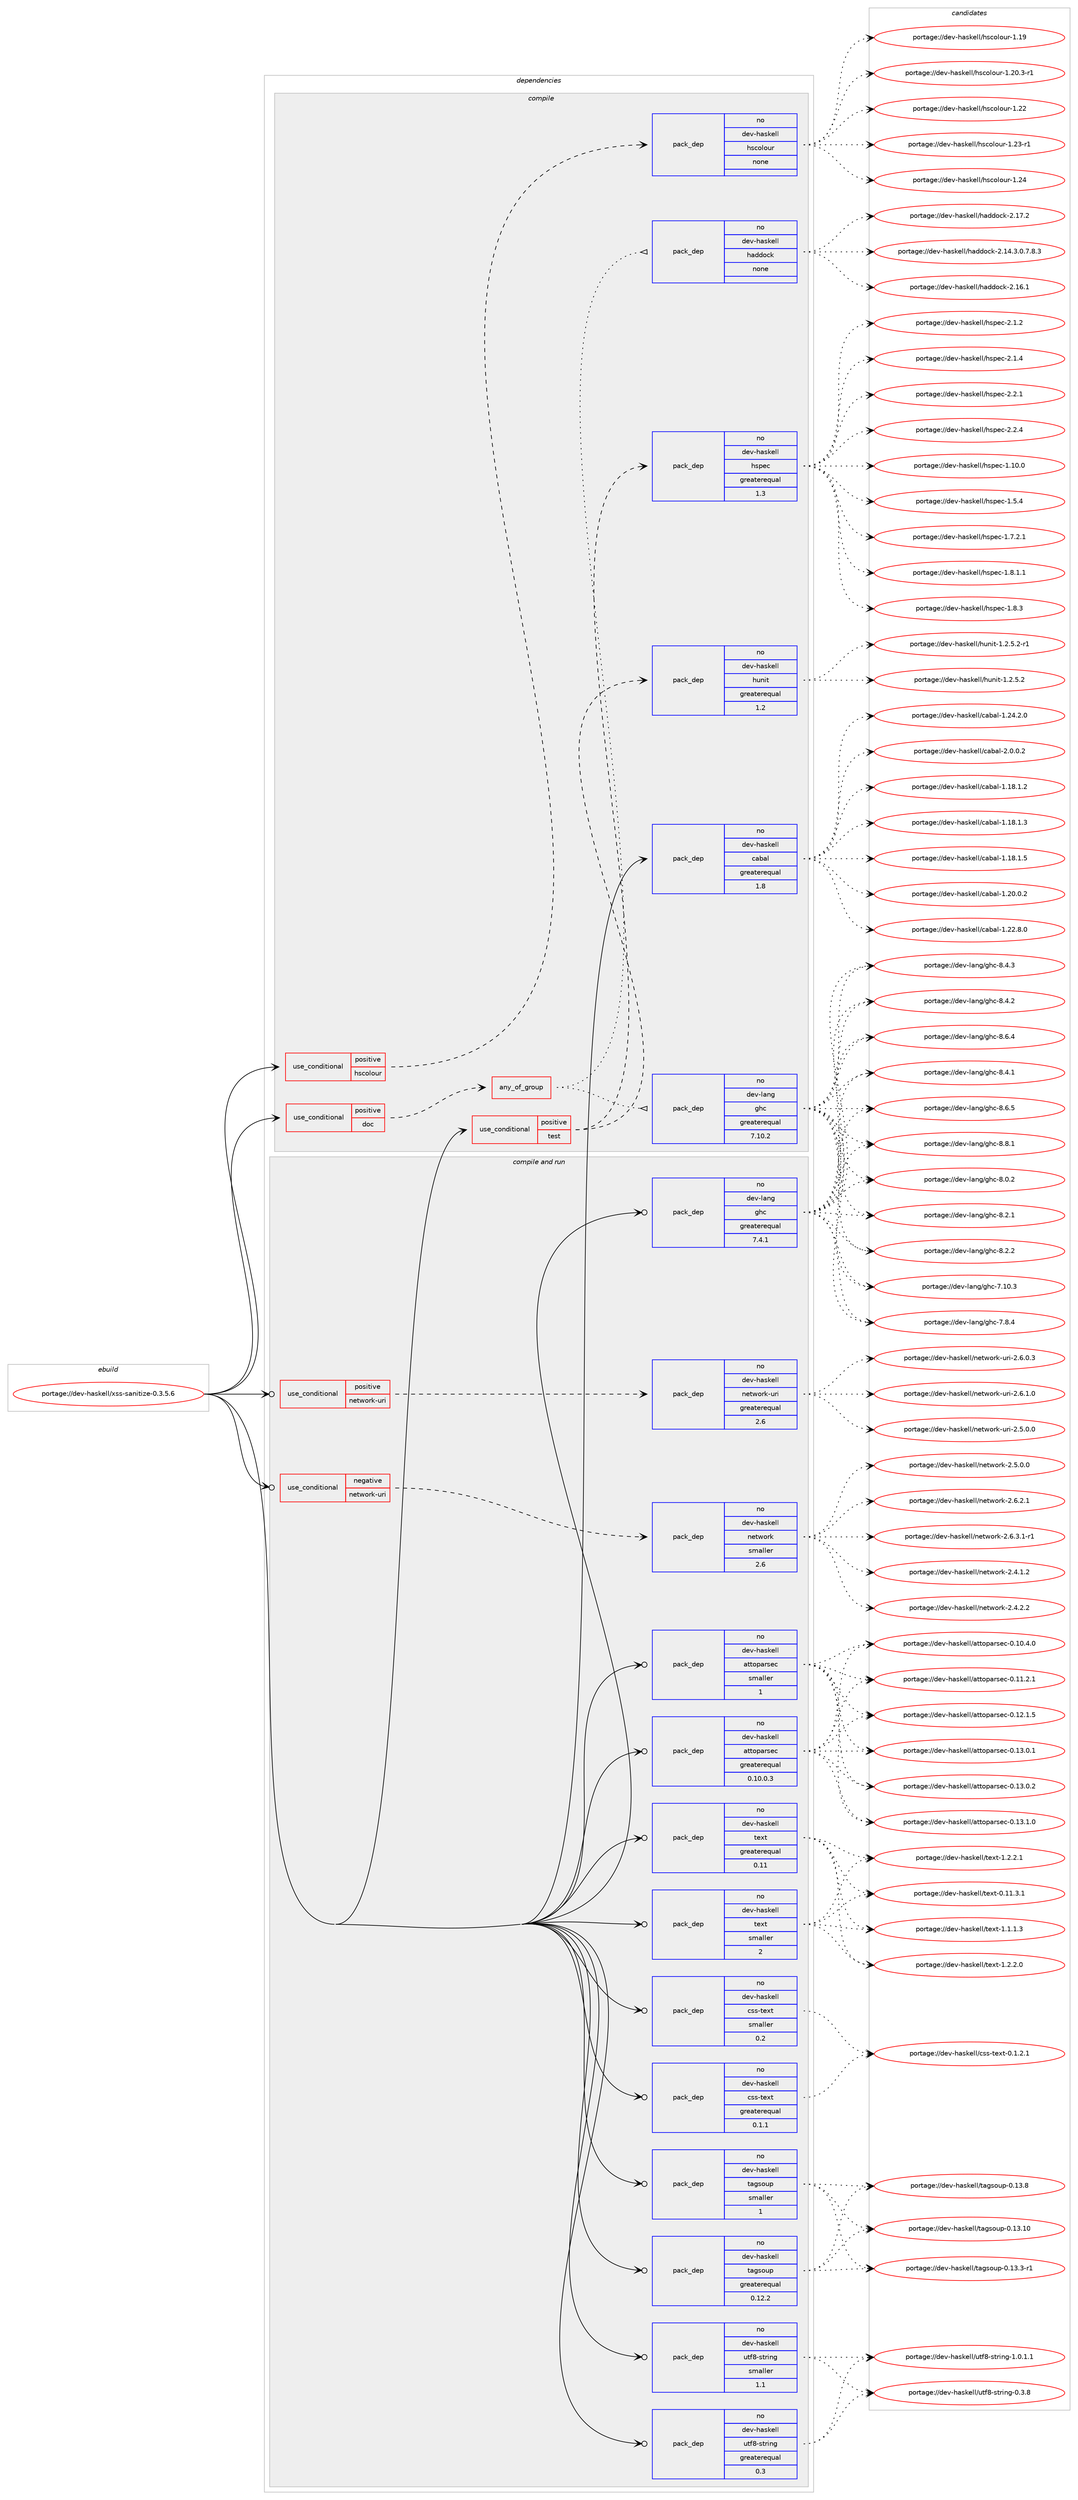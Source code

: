digraph prolog {

# *************
# Graph options
# *************

newrank=true;
concentrate=true;
compound=true;
graph [rankdir=LR,fontname=Helvetica,fontsize=10,ranksep=1.5];#, ranksep=2.5, nodesep=0.2];
edge  [arrowhead=vee];
node  [fontname=Helvetica,fontsize=10];

# **********
# The ebuild
# **********

subgraph cluster_leftcol {
color=gray;
rank=same;
label=<<i>ebuild</i>>;
id [label="portage://dev-haskell/xss-sanitize-0.3.5.6", color=red, width=4, href="../dev-haskell/xss-sanitize-0.3.5.6.svg"];
}

# ****************
# The dependencies
# ****************

subgraph cluster_midcol {
color=gray;
label=<<i>dependencies</i>>;
subgraph cluster_compile {
fillcolor="#eeeeee";
style=filled;
label=<<i>compile</i>>;
subgraph cond17730 {
dependency83938 [label=<<TABLE BORDER="0" CELLBORDER="1" CELLSPACING="0" CELLPADDING="4"><TR><TD ROWSPAN="3" CELLPADDING="10">use_conditional</TD></TR><TR><TD>positive</TD></TR><TR><TD>doc</TD></TR></TABLE>>, shape=none, color=red];
subgraph any2600 {
dependency83939 [label=<<TABLE BORDER="0" CELLBORDER="1" CELLSPACING="0" CELLPADDING="4"><TR><TD CELLPADDING="10">any_of_group</TD></TR></TABLE>>, shape=none, color=red];subgraph pack63551 {
dependency83940 [label=<<TABLE BORDER="0" CELLBORDER="1" CELLSPACING="0" CELLPADDING="4" WIDTH="220"><TR><TD ROWSPAN="6" CELLPADDING="30">pack_dep</TD></TR><TR><TD WIDTH="110">no</TD></TR><TR><TD>dev-haskell</TD></TR><TR><TD>haddock</TD></TR><TR><TD>none</TD></TR><TR><TD></TD></TR></TABLE>>, shape=none, color=blue];
}
dependency83939:e -> dependency83940:w [weight=20,style="dotted",arrowhead="oinv"];
subgraph pack63552 {
dependency83941 [label=<<TABLE BORDER="0" CELLBORDER="1" CELLSPACING="0" CELLPADDING="4" WIDTH="220"><TR><TD ROWSPAN="6" CELLPADDING="30">pack_dep</TD></TR><TR><TD WIDTH="110">no</TD></TR><TR><TD>dev-lang</TD></TR><TR><TD>ghc</TD></TR><TR><TD>greaterequal</TD></TR><TR><TD>7.10.2</TD></TR></TABLE>>, shape=none, color=blue];
}
dependency83939:e -> dependency83941:w [weight=20,style="dotted",arrowhead="oinv"];
}
dependency83938:e -> dependency83939:w [weight=20,style="dashed",arrowhead="vee"];
}
id:e -> dependency83938:w [weight=20,style="solid",arrowhead="vee"];
subgraph cond17731 {
dependency83942 [label=<<TABLE BORDER="0" CELLBORDER="1" CELLSPACING="0" CELLPADDING="4"><TR><TD ROWSPAN="3" CELLPADDING="10">use_conditional</TD></TR><TR><TD>positive</TD></TR><TR><TD>hscolour</TD></TR></TABLE>>, shape=none, color=red];
subgraph pack63553 {
dependency83943 [label=<<TABLE BORDER="0" CELLBORDER="1" CELLSPACING="0" CELLPADDING="4" WIDTH="220"><TR><TD ROWSPAN="6" CELLPADDING="30">pack_dep</TD></TR><TR><TD WIDTH="110">no</TD></TR><TR><TD>dev-haskell</TD></TR><TR><TD>hscolour</TD></TR><TR><TD>none</TD></TR><TR><TD></TD></TR></TABLE>>, shape=none, color=blue];
}
dependency83942:e -> dependency83943:w [weight=20,style="dashed",arrowhead="vee"];
}
id:e -> dependency83942:w [weight=20,style="solid",arrowhead="vee"];
subgraph cond17732 {
dependency83944 [label=<<TABLE BORDER="0" CELLBORDER="1" CELLSPACING="0" CELLPADDING="4"><TR><TD ROWSPAN="3" CELLPADDING="10">use_conditional</TD></TR><TR><TD>positive</TD></TR><TR><TD>test</TD></TR></TABLE>>, shape=none, color=red];
subgraph pack63554 {
dependency83945 [label=<<TABLE BORDER="0" CELLBORDER="1" CELLSPACING="0" CELLPADDING="4" WIDTH="220"><TR><TD ROWSPAN="6" CELLPADDING="30">pack_dep</TD></TR><TR><TD WIDTH="110">no</TD></TR><TR><TD>dev-haskell</TD></TR><TR><TD>hspec</TD></TR><TR><TD>greaterequal</TD></TR><TR><TD>1.3</TD></TR></TABLE>>, shape=none, color=blue];
}
dependency83944:e -> dependency83945:w [weight=20,style="dashed",arrowhead="vee"];
subgraph pack63555 {
dependency83946 [label=<<TABLE BORDER="0" CELLBORDER="1" CELLSPACING="0" CELLPADDING="4" WIDTH="220"><TR><TD ROWSPAN="6" CELLPADDING="30">pack_dep</TD></TR><TR><TD WIDTH="110">no</TD></TR><TR><TD>dev-haskell</TD></TR><TR><TD>hunit</TD></TR><TR><TD>greaterequal</TD></TR><TR><TD>1.2</TD></TR></TABLE>>, shape=none, color=blue];
}
dependency83944:e -> dependency83946:w [weight=20,style="dashed",arrowhead="vee"];
}
id:e -> dependency83944:w [weight=20,style="solid",arrowhead="vee"];
subgraph pack63556 {
dependency83947 [label=<<TABLE BORDER="0" CELLBORDER="1" CELLSPACING="0" CELLPADDING="4" WIDTH="220"><TR><TD ROWSPAN="6" CELLPADDING="30">pack_dep</TD></TR><TR><TD WIDTH="110">no</TD></TR><TR><TD>dev-haskell</TD></TR><TR><TD>cabal</TD></TR><TR><TD>greaterequal</TD></TR><TR><TD>1.8</TD></TR></TABLE>>, shape=none, color=blue];
}
id:e -> dependency83947:w [weight=20,style="solid",arrowhead="vee"];
}
subgraph cluster_compileandrun {
fillcolor="#eeeeee";
style=filled;
label=<<i>compile and run</i>>;
subgraph cond17733 {
dependency83948 [label=<<TABLE BORDER="0" CELLBORDER="1" CELLSPACING="0" CELLPADDING="4"><TR><TD ROWSPAN="3" CELLPADDING="10">use_conditional</TD></TR><TR><TD>negative</TD></TR><TR><TD>network-uri</TD></TR></TABLE>>, shape=none, color=red];
subgraph pack63557 {
dependency83949 [label=<<TABLE BORDER="0" CELLBORDER="1" CELLSPACING="0" CELLPADDING="4" WIDTH="220"><TR><TD ROWSPAN="6" CELLPADDING="30">pack_dep</TD></TR><TR><TD WIDTH="110">no</TD></TR><TR><TD>dev-haskell</TD></TR><TR><TD>network</TD></TR><TR><TD>smaller</TD></TR><TR><TD>2.6</TD></TR></TABLE>>, shape=none, color=blue];
}
dependency83948:e -> dependency83949:w [weight=20,style="dashed",arrowhead="vee"];
}
id:e -> dependency83948:w [weight=20,style="solid",arrowhead="odotvee"];
subgraph cond17734 {
dependency83950 [label=<<TABLE BORDER="0" CELLBORDER="1" CELLSPACING="0" CELLPADDING="4"><TR><TD ROWSPAN="3" CELLPADDING="10">use_conditional</TD></TR><TR><TD>positive</TD></TR><TR><TD>network-uri</TD></TR></TABLE>>, shape=none, color=red];
subgraph pack63558 {
dependency83951 [label=<<TABLE BORDER="0" CELLBORDER="1" CELLSPACING="0" CELLPADDING="4" WIDTH="220"><TR><TD ROWSPAN="6" CELLPADDING="30">pack_dep</TD></TR><TR><TD WIDTH="110">no</TD></TR><TR><TD>dev-haskell</TD></TR><TR><TD>network-uri</TD></TR><TR><TD>greaterequal</TD></TR><TR><TD>2.6</TD></TR></TABLE>>, shape=none, color=blue];
}
dependency83950:e -> dependency83951:w [weight=20,style="dashed",arrowhead="vee"];
}
id:e -> dependency83950:w [weight=20,style="solid",arrowhead="odotvee"];
subgraph pack63559 {
dependency83952 [label=<<TABLE BORDER="0" CELLBORDER="1" CELLSPACING="0" CELLPADDING="4" WIDTH="220"><TR><TD ROWSPAN="6" CELLPADDING="30">pack_dep</TD></TR><TR><TD WIDTH="110">no</TD></TR><TR><TD>dev-haskell</TD></TR><TR><TD>attoparsec</TD></TR><TR><TD>greaterequal</TD></TR><TR><TD>0.10.0.3</TD></TR></TABLE>>, shape=none, color=blue];
}
id:e -> dependency83952:w [weight=20,style="solid",arrowhead="odotvee"];
subgraph pack63560 {
dependency83953 [label=<<TABLE BORDER="0" CELLBORDER="1" CELLSPACING="0" CELLPADDING="4" WIDTH="220"><TR><TD ROWSPAN="6" CELLPADDING="30">pack_dep</TD></TR><TR><TD WIDTH="110">no</TD></TR><TR><TD>dev-haskell</TD></TR><TR><TD>attoparsec</TD></TR><TR><TD>smaller</TD></TR><TR><TD>1</TD></TR></TABLE>>, shape=none, color=blue];
}
id:e -> dependency83953:w [weight=20,style="solid",arrowhead="odotvee"];
subgraph pack63561 {
dependency83954 [label=<<TABLE BORDER="0" CELLBORDER="1" CELLSPACING="0" CELLPADDING="4" WIDTH="220"><TR><TD ROWSPAN="6" CELLPADDING="30">pack_dep</TD></TR><TR><TD WIDTH="110">no</TD></TR><TR><TD>dev-haskell</TD></TR><TR><TD>css-text</TD></TR><TR><TD>greaterequal</TD></TR><TR><TD>0.1.1</TD></TR></TABLE>>, shape=none, color=blue];
}
id:e -> dependency83954:w [weight=20,style="solid",arrowhead="odotvee"];
subgraph pack63562 {
dependency83955 [label=<<TABLE BORDER="0" CELLBORDER="1" CELLSPACING="0" CELLPADDING="4" WIDTH="220"><TR><TD ROWSPAN="6" CELLPADDING="30">pack_dep</TD></TR><TR><TD WIDTH="110">no</TD></TR><TR><TD>dev-haskell</TD></TR><TR><TD>css-text</TD></TR><TR><TD>smaller</TD></TR><TR><TD>0.2</TD></TR></TABLE>>, shape=none, color=blue];
}
id:e -> dependency83955:w [weight=20,style="solid",arrowhead="odotvee"];
subgraph pack63563 {
dependency83956 [label=<<TABLE BORDER="0" CELLBORDER="1" CELLSPACING="0" CELLPADDING="4" WIDTH="220"><TR><TD ROWSPAN="6" CELLPADDING="30">pack_dep</TD></TR><TR><TD WIDTH="110">no</TD></TR><TR><TD>dev-haskell</TD></TR><TR><TD>tagsoup</TD></TR><TR><TD>greaterequal</TD></TR><TR><TD>0.12.2</TD></TR></TABLE>>, shape=none, color=blue];
}
id:e -> dependency83956:w [weight=20,style="solid",arrowhead="odotvee"];
subgraph pack63564 {
dependency83957 [label=<<TABLE BORDER="0" CELLBORDER="1" CELLSPACING="0" CELLPADDING="4" WIDTH="220"><TR><TD ROWSPAN="6" CELLPADDING="30">pack_dep</TD></TR><TR><TD WIDTH="110">no</TD></TR><TR><TD>dev-haskell</TD></TR><TR><TD>tagsoup</TD></TR><TR><TD>smaller</TD></TR><TR><TD>1</TD></TR></TABLE>>, shape=none, color=blue];
}
id:e -> dependency83957:w [weight=20,style="solid",arrowhead="odotvee"];
subgraph pack63565 {
dependency83958 [label=<<TABLE BORDER="0" CELLBORDER="1" CELLSPACING="0" CELLPADDING="4" WIDTH="220"><TR><TD ROWSPAN="6" CELLPADDING="30">pack_dep</TD></TR><TR><TD WIDTH="110">no</TD></TR><TR><TD>dev-haskell</TD></TR><TR><TD>text</TD></TR><TR><TD>greaterequal</TD></TR><TR><TD>0.11</TD></TR></TABLE>>, shape=none, color=blue];
}
id:e -> dependency83958:w [weight=20,style="solid",arrowhead="odotvee"];
subgraph pack63566 {
dependency83959 [label=<<TABLE BORDER="0" CELLBORDER="1" CELLSPACING="0" CELLPADDING="4" WIDTH="220"><TR><TD ROWSPAN="6" CELLPADDING="30">pack_dep</TD></TR><TR><TD WIDTH="110">no</TD></TR><TR><TD>dev-haskell</TD></TR><TR><TD>text</TD></TR><TR><TD>smaller</TD></TR><TR><TD>2</TD></TR></TABLE>>, shape=none, color=blue];
}
id:e -> dependency83959:w [weight=20,style="solid",arrowhead="odotvee"];
subgraph pack63567 {
dependency83960 [label=<<TABLE BORDER="0" CELLBORDER="1" CELLSPACING="0" CELLPADDING="4" WIDTH="220"><TR><TD ROWSPAN="6" CELLPADDING="30">pack_dep</TD></TR><TR><TD WIDTH="110">no</TD></TR><TR><TD>dev-haskell</TD></TR><TR><TD>utf8-string</TD></TR><TR><TD>greaterequal</TD></TR><TR><TD>0.3</TD></TR></TABLE>>, shape=none, color=blue];
}
id:e -> dependency83960:w [weight=20,style="solid",arrowhead="odotvee"];
subgraph pack63568 {
dependency83961 [label=<<TABLE BORDER="0" CELLBORDER="1" CELLSPACING="0" CELLPADDING="4" WIDTH="220"><TR><TD ROWSPAN="6" CELLPADDING="30">pack_dep</TD></TR><TR><TD WIDTH="110">no</TD></TR><TR><TD>dev-haskell</TD></TR><TR><TD>utf8-string</TD></TR><TR><TD>smaller</TD></TR><TR><TD>1.1</TD></TR></TABLE>>, shape=none, color=blue];
}
id:e -> dependency83961:w [weight=20,style="solid",arrowhead="odotvee"];
subgraph pack63569 {
dependency83962 [label=<<TABLE BORDER="0" CELLBORDER="1" CELLSPACING="0" CELLPADDING="4" WIDTH="220"><TR><TD ROWSPAN="6" CELLPADDING="30">pack_dep</TD></TR><TR><TD WIDTH="110">no</TD></TR><TR><TD>dev-lang</TD></TR><TR><TD>ghc</TD></TR><TR><TD>greaterequal</TD></TR><TR><TD>7.4.1</TD></TR></TABLE>>, shape=none, color=blue];
}
id:e -> dependency83962:w [weight=20,style="solid",arrowhead="odotvee"];
}
subgraph cluster_run {
fillcolor="#eeeeee";
style=filled;
label=<<i>run</i>>;
}
}

# **************
# The candidates
# **************

subgraph cluster_choices {
rank=same;
color=gray;
label=<<i>candidates</i>>;

subgraph choice63551 {
color=black;
nodesep=1;
choiceportage1001011184510497115107101108108471049710010011199107455046495246514648465546564651 [label="portage://dev-haskell/haddock-2.14.3.0.7.8.3", color=red, width=4,href="../dev-haskell/haddock-2.14.3.0.7.8.3.svg"];
choiceportage100101118451049711510710110810847104971001001119910745504649544649 [label="portage://dev-haskell/haddock-2.16.1", color=red, width=4,href="../dev-haskell/haddock-2.16.1.svg"];
choiceportage100101118451049711510710110810847104971001001119910745504649554650 [label="portage://dev-haskell/haddock-2.17.2", color=red, width=4,href="../dev-haskell/haddock-2.17.2.svg"];
dependency83940:e -> choiceportage1001011184510497115107101108108471049710010011199107455046495246514648465546564651:w [style=dotted,weight="100"];
dependency83940:e -> choiceportage100101118451049711510710110810847104971001001119910745504649544649:w [style=dotted,weight="100"];
dependency83940:e -> choiceportage100101118451049711510710110810847104971001001119910745504649554650:w [style=dotted,weight="100"];
}
subgraph choice63552 {
color=black;
nodesep=1;
choiceportage1001011184510897110103471031049945554649484651 [label="portage://dev-lang/ghc-7.10.3", color=red, width=4,href="../dev-lang/ghc-7.10.3.svg"];
choiceportage10010111845108971101034710310499455546564652 [label="portage://dev-lang/ghc-7.8.4", color=red, width=4,href="../dev-lang/ghc-7.8.4.svg"];
choiceportage10010111845108971101034710310499455646484650 [label="portage://dev-lang/ghc-8.0.2", color=red, width=4,href="../dev-lang/ghc-8.0.2.svg"];
choiceportage10010111845108971101034710310499455646504649 [label="portage://dev-lang/ghc-8.2.1", color=red, width=4,href="../dev-lang/ghc-8.2.1.svg"];
choiceportage10010111845108971101034710310499455646504650 [label="portage://dev-lang/ghc-8.2.2", color=red, width=4,href="../dev-lang/ghc-8.2.2.svg"];
choiceportage10010111845108971101034710310499455646524649 [label="portage://dev-lang/ghc-8.4.1", color=red, width=4,href="../dev-lang/ghc-8.4.1.svg"];
choiceportage10010111845108971101034710310499455646524650 [label="portage://dev-lang/ghc-8.4.2", color=red, width=4,href="../dev-lang/ghc-8.4.2.svg"];
choiceportage10010111845108971101034710310499455646524651 [label="portage://dev-lang/ghc-8.4.3", color=red, width=4,href="../dev-lang/ghc-8.4.3.svg"];
choiceportage10010111845108971101034710310499455646544652 [label="portage://dev-lang/ghc-8.6.4", color=red, width=4,href="../dev-lang/ghc-8.6.4.svg"];
choiceportage10010111845108971101034710310499455646544653 [label="portage://dev-lang/ghc-8.6.5", color=red, width=4,href="../dev-lang/ghc-8.6.5.svg"];
choiceportage10010111845108971101034710310499455646564649 [label="portage://dev-lang/ghc-8.8.1", color=red, width=4,href="../dev-lang/ghc-8.8.1.svg"];
dependency83941:e -> choiceportage1001011184510897110103471031049945554649484651:w [style=dotted,weight="100"];
dependency83941:e -> choiceportage10010111845108971101034710310499455546564652:w [style=dotted,weight="100"];
dependency83941:e -> choiceportage10010111845108971101034710310499455646484650:w [style=dotted,weight="100"];
dependency83941:e -> choiceportage10010111845108971101034710310499455646504649:w [style=dotted,weight="100"];
dependency83941:e -> choiceportage10010111845108971101034710310499455646504650:w [style=dotted,weight="100"];
dependency83941:e -> choiceportage10010111845108971101034710310499455646524649:w [style=dotted,weight="100"];
dependency83941:e -> choiceportage10010111845108971101034710310499455646524650:w [style=dotted,weight="100"];
dependency83941:e -> choiceportage10010111845108971101034710310499455646524651:w [style=dotted,weight="100"];
dependency83941:e -> choiceportage10010111845108971101034710310499455646544652:w [style=dotted,weight="100"];
dependency83941:e -> choiceportage10010111845108971101034710310499455646544653:w [style=dotted,weight="100"];
dependency83941:e -> choiceportage10010111845108971101034710310499455646564649:w [style=dotted,weight="100"];
}
subgraph choice63553 {
color=black;
nodesep=1;
choiceportage100101118451049711510710110810847104115991111081111171144549464957 [label="portage://dev-haskell/hscolour-1.19", color=red, width=4,href="../dev-haskell/hscolour-1.19.svg"];
choiceportage10010111845104971151071011081084710411599111108111117114454946504846514511449 [label="portage://dev-haskell/hscolour-1.20.3-r1", color=red, width=4,href="../dev-haskell/hscolour-1.20.3-r1.svg"];
choiceportage100101118451049711510710110810847104115991111081111171144549465050 [label="portage://dev-haskell/hscolour-1.22", color=red, width=4,href="../dev-haskell/hscolour-1.22.svg"];
choiceportage1001011184510497115107101108108471041159911110811111711445494650514511449 [label="portage://dev-haskell/hscolour-1.23-r1", color=red, width=4,href="../dev-haskell/hscolour-1.23-r1.svg"];
choiceportage100101118451049711510710110810847104115991111081111171144549465052 [label="portage://dev-haskell/hscolour-1.24", color=red, width=4,href="../dev-haskell/hscolour-1.24.svg"];
dependency83943:e -> choiceportage100101118451049711510710110810847104115991111081111171144549464957:w [style=dotted,weight="100"];
dependency83943:e -> choiceportage10010111845104971151071011081084710411599111108111117114454946504846514511449:w [style=dotted,weight="100"];
dependency83943:e -> choiceportage100101118451049711510710110810847104115991111081111171144549465050:w [style=dotted,weight="100"];
dependency83943:e -> choiceportage1001011184510497115107101108108471041159911110811111711445494650514511449:w [style=dotted,weight="100"];
dependency83943:e -> choiceportage100101118451049711510710110810847104115991111081111171144549465052:w [style=dotted,weight="100"];
}
subgraph choice63554 {
color=black;
nodesep=1;
choiceportage1001011184510497115107101108108471041151121019945494649484648 [label="portage://dev-haskell/hspec-1.10.0", color=red, width=4,href="../dev-haskell/hspec-1.10.0.svg"];
choiceportage10010111845104971151071011081084710411511210199454946534652 [label="portage://dev-haskell/hspec-1.5.4", color=red, width=4,href="../dev-haskell/hspec-1.5.4.svg"];
choiceportage100101118451049711510710110810847104115112101994549465546504649 [label="portage://dev-haskell/hspec-1.7.2.1", color=red, width=4,href="../dev-haskell/hspec-1.7.2.1.svg"];
choiceportage100101118451049711510710110810847104115112101994549465646494649 [label="portage://dev-haskell/hspec-1.8.1.1", color=red, width=4,href="../dev-haskell/hspec-1.8.1.1.svg"];
choiceportage10010111845104971151071011081084710411511210199454946564651 [label="portage://dev-haskell/hspec-1.8.3", color=red, width=4,href="../dev-haskell/hspec-1.8.3.svg"];
choiceportage10010111845104971151071011081084710411511210199455046494650 [label="portage://dev-haskell/hspec-2.1.2", color=red, width=4,href="../dev-haskell/hspec-2.1.2.svg"];
choiceportage10010111845104971151071011081084710411511210199455046494652 [label="portage://dev-haskell/hspec-2.1.4", color=red, width=4,href="../dev-haskell/hspec-2.1.4.svg"];
choiceportage10010111845104971151071011081084710411511210199455046504649 [label="portage://dev-haskell/hspec-2.2.1", color=red, width=4,href="../dev-haskell/hspec-2.2.1.svg"];
choiceportage10010111845104971151071011081084710411511210199455046504652 [label="portage://dev-haskell/hspec-2.2.4", color=red, width=4,href="../dev-haskell/hspec-2.2.4.svg"];
dependency83945:e -> choiceportage1001011184510497115107101108108471041151121019945494649484648:w [style=dotted,weight="100"];
dependency83945:e -> choiceportage10010111845104971151071011081084710411511210199454946534652:w [style=dotted,weight="100"];
dependency83945:e -> choiceportage100101118451049711510710110810847104115112101994549465546504649:w [style=dotted,weight="100"];
dependency83945:e -> choiceportage100101118451049711510710110810847104115112101994549465646494649:w [style=dotted,weight="100"];
dependency83945:e -> choiceportage10010111845104971151071011081084710411511210199454946564651:w [style=dotted,weight="100"];
dependency83945:e -> choiceportage10010111845104971151071011081084710411511210199455046494650:w [style=dotted,weight="100"];
dependency83945:e -> choiceportage10010111845104971151071011081084710411511210199455046494652:w [style=dotted,weight="100"];
dependency83945:e -> choiceportage10010111845104971151071011081084710411511210199455046504649:w [style=dotted,weight="100"];
dependency83945:e -> choiceportage10010111845104971151071011081084710411511210199455046504652:w [style=dotted,weight="100"];
}
subgraph choice63555 {
color=black;
nodesep=1;
choiceportage1001011184510497115107101108108471041171101051164549465046534650 [label="portage://dev-haskell/hunit-1.2.5.2", color=red, width=4,href="../dev-haskell/hunit-1.2.5.2.svg"];
choiceportage10010111845104971151071011081084710411711010511645494650465346504511449 [label="portage://dev-haskell/hunit-1.2.5.2-r1", color=red, width=4,href="../dev-haskell/hunit-1.2.5.2-r1.svg"];
dependency83946:e -> choiceportage1001011184510497115107101108108471041171101051164549465046534650:w [style=dotted,weight="100"];
dependency83946:e -> choiceportage10010111845104971151071011081084710411711010511645494650465346504511449:w [style=dotted,weight="100"];
}
subgraph choice63556 {
color=black;
nodesep=1;
choiceportage10010111845104971151071011081084799979897108454946495646494650 [label="portage://dev-haskell/cabal-1.18.1.2", color=red, width=4,href="../dev-haskell/cabal-1.18.1.2.svg"];
choiceportage10010111845104971151071011081084799979897108454946495646494651 [label="portage://dev-haskell/cabal-1.18.1.3", color=red, width=4,href="../dev-haskell/cabal-1.18.1.3.svg"];
choiceportage10010111845104971151071011081084799979897108454946495646494653 [label="portage://dev-haskell/cabal-1.18.1.5", color=red, width=4,href="../dev-haskell/cabal-1.18.1.5.svg"];
choiceportage10010111845104971151071011081084799979897108454946504846484650 [label="portage://dev-haskell/cabal-1.20.0.2", color=red, width=4,href="../dev-haskell/cabal-1.20.0.2.svg"];
choiceportage10010111845104971151071011081084799979897108454946505046564648 [label="portage://dev-haskell/cabal-1.22.8.0", color=red, width=4,href="../dev-haskell/cabal-1.22.8.0.svg"];
choiceportage10010111845104971151071011081084799979897108454946505246504648 [label="portage://dev-haskell/cabal-1.24.2.0", color=red, width=4,href="../dev-haskell/cabal-1.24.2.0.svg"];
choiceportage100101118451049711510710110810847999798971084550464846484650 [label="portage://dev-haskell/cabal-2.0.0.2", color=red, width=4,href="../dev-haskell/cabal-2.0.0.2.svg"];
dependency83947:e -> choiceportage10010111845104971151071011081084799979897108454946495646494650:w [style=dotted,weight="100"];
dependency83947:e -> choiceportage10010111845104971151071011081084799979897108454946495646494651:w [style=dotted,weight="100"];
dependency83947:e -> choiceportage10010111845104971151071011081084799979897108454946495646494653:w [style=dotted,weight="100"];
dependency83947:e -> choiceportage10010111845104971151071011081084799979897108454946504846484650:w [style=dotted,weight="100"];
dependency83947:e -> choiceportage10010111845104971151071011081084799979897108454946505046564648:w [style=dotted,weight="100"];
dependency83947:e -> choiceportage10010111845104971151071011081084799979897108454946505246504648:w [style=dotted,weight="100"];
dependency83947:e -> choiceportage100101118451049711510710110810847999798971084550464846484650:w [style=dotted,weight="100"];
}
subgraph choice63557 {
color=black;
nodesep=1;
choiceportage1001011184510497115107101108108471101011161191111141074550465246494650 [label="portage://dev-haskell/network-2.4.1.2", color=red, width=4,href="../dev-haskell/network-2.4.1.2.svg"];
choiceportage1001011184510497115107101108108471101011161191111141074550465246504650 [label="portage://dev-haskell/network-2.4.2.2", color=red, width=4,href="../dev-haskell/network-2.4.2.2.svg"];
choiceportage1001011184510497115107101108108471101011161191111141074550465346484648 [label="portage://dev-haskell/network-2.5.0.0", color=red, width=4,href="../dev-haskell/network-2.5.0.0.svg"];
choiceportage1001011184510497115107101108108471101011161191111141074550465446504649 [label="portage://dev-haskell/network-2.6.2.1", color=red, width=4,href="../dev-haskell/network-2.6.2.1.svg"];
choiceportage10010111845104971151071011081084711010111611911111410745504654465146494511449 [label="portage://dev-haskell/network-2.6.3.1-r1", color=red, width=4,href="../dev-haskell/network-2.6.3.1-r1.svg"];
dependency83949:e -> choiceportage1001011184510497115107101108108471101011161191111141074550465246494650:w [style=dotted,weight="100"];
dependency83949:e -> choiceportage1001011184510497115107101108108471101011161191111141074550465246504650:w [style=dotted,weight="100"];
dependency83949:e -> choiceportage1001011184510497115107101108108471101011161191111141074550465346484648:w [style=dotted,weight="100"];
dependency83949:e -> choiceportage1001011184510497115107101108108471101011161191111141074550465446504649:w [style=dotted,weight="100"];
dependency83949:e -> choiceportage10010111845104971151071011081084711010111611911111410745504654465146494511449:w [style=dotted,weight="100"];
}
subgraph choice63558 {
color=black;
nodesep=1;
choiceportage100101118451049711510710110810847110101116119111114107451171141054550465346484648 [label="portage://dev-haskell/network-uri-2.5.0.0", color=red, width=4,href="../dev-haskell/network-uri-2.5.0.0.svg"];
choiceportage100101118451049711510710110810847110101116119111114107451171141054550465446484651 [label="portage://dev-haskell/network-uri-2.6.0.3", color=red, width=4,href="../dev-haskell/network-uri-2.6.0.3.svg"];
choiceportage100101118451049711510710110810847110101116119111114107451171141054550465446494648 [label="portage://dev-haskell/network-uri-2.6.1.0", color=red, width=4,href="../dev-haskell/network-uri-2.6.1.0.svg"];
dependency83951:e -> choiceportage100101118451049711510710110810847110101116119111114107451171141054550465346484648:w [style=dotted,weight="100"];
dependency83951:e -> choiceportage100101118451049711510710110810847110101116119111114107451171141054550465446484651:w [style=dotted,weight="100"];
dependency83951:e -> choiceportage100101118451049711510710110810847110101116119111114107451171141054550465446494648:w [style=dotted,weight="100"];
}
subgraph choice63559 {
color=black;
nodesep=1;
choiceportage100101118451049711510710110810847971161161111129711411510199454846494846524648 [label="portage://dev-haskell/attoparsec-0.10.4.0", color=red, width=4,href="../dev-haskell/attoparsec-0.10.4.0.svg"];
choiceportage100101118451049711510710110810847971161161111129711411510199454846494946504649 [label="portage://dev-haskell/attoparsec-0.11.2.1", color=red, width=4,href="../dev-haskell/attoparsec-0.11.2.1.svg"];
choiceportage100101118451049711510710110810847971161161111129711411510199454846495046494653 [label="portage://dev-haskell/attoparsec-0.12.1.5", color=red, width=4,href="../dev-haskell/attoparsec-0.12.1.5.svg"];
choiceportage100101118451049711510710110810847971161161111129711411510199454846495146484649 [label="portage://dev-haskell/attoparsec-0.13.0.1", color=red, width=4,href="../dev-haskell/attoparsec-0.13.0.1.svg"];
choiceportage100101118451049711510710110810847971161161111129711411510199454846495146484650 [label="portage://dev-haskell/attoparsec-0.13.0.2", color=red, width=4,href="../dev-haskell/attoparsec-0.13.0.2.svg"];
choiceportage100101118451049711510710110810847971161161111129711411510199454846495146494648 [label="portage://dev-haskell/attoparsec-0.13.1.0", color=red, width=4,href="../dev-haskell/attoparsec-0.13.1.0.svg"];
dependency83952:e -> choiceportage100101118451049711510710110810847971161161111129711411510199454846494846524648:w [style=dotted,weight="100"];
dependency83952:e -> choiceportage100101118451049711510710110810847971161161111129711411510199454846494946504649:w [style=dotted,weight="100"];
dependency83952:e -> choiceportage100101118451049711510710110810847971161161111129711411510199454846495046494653:w [style=dotted,weight="100"];
dependency83952:e -> choiceportage100101118451049711510710110810847971161161111129711411510199454846495146484649:w [style=dotted,weight="100"];
dependency83952:e -> choiceportage100101118451049711510710110810847971161161111129711411510199454846495146484650:w [style=dotted,weight="100"];
dependency83952:e -> choiceportage100101118451049711510710110810847971161161111129711411510199454846495146494648:w [style=dotted,weight="100"];
}
subgraph choice63560 {
color=black;
nodesep=1;
choiceportage100101118451049711510710110810847971161161111129711411510199454846494846524648 [label="portage://dev-haskell/attoparsec-0.10.4.0", color=red, width=4,href="../dev-haskell/attoparsec-0.10.4.0.svg"];
choiceportage100101118451049711510710110810847971161161111129711411510199454846494946504649 [label="portage://dev-haskell/attoparsec-0.11.2.1", color=red, width=4,href="../dev-haskell/attoparsec-0.11.2.1.svg"];
choiceportage100101118451049711510710110810847971161161111129711411510199454846495046494653 [label="portage://dev-haskell/attoparsec-0.12.1.5", color=red, width=4,href="../dev-haskell/attoparsec-0.12.1.5.svg"];
choiceportage100101118451049711510710110810847971161161111129711411510199454846495146484649 [label="portage://dev-haskell/attoparsec-0.13.0.1", color=red, width=4,href="../dev-haskell/attoparsec-0.13.0.1.svg"];
choiceportage100101118451049711510710110810847971161161111129711411510199454846495146484650 [label="portage://dev-haskell/attoparsec-0.13.0.2", color=red, width=4,href="../dev-haskell/attoparsec-0.13.0.2.svg"];
choiceportage100101118451049711510710110810847971161161111129711411510199454846495146494648 [label="portage://dev-haskell/attoparsec-0.13.1.0", color=red, width=4,href="../dev-haskell/attoparsec-0.13.1.0.svg"];
dependency83953:e -> choiceportage100101118451049711510710110810847971161161111129711411510199454846494846524648:w [style=dotted,weight="100"];
dependency83953:e -> choiceportage100101118451049711510710110810847971161161111129711411510199454846494946504649:w [style=dotted,weight="100"];
dependency83953:e -> choiceportage100101118451049711510710110810847971161161111129711411510199454846495046494653:w [style=dotted,weight="100"];
dependency83953:e -> choiceportage100101118451049711510710110810847971161161111129711411510199454846495146484649:w [style=dotted,weight="100"];
dependency83953:e -> choiceportage100101118451049711510710110810847971161161111129711411510199454846495146484650:w [style=dotted,weight="100"];
dependency83953:e -> choiceportage100101118451049711510710110810847971161161111129711411510199454846495146494648:w [style=dotted,weight="100"];
}
subgraph choice63561 {
color=black;
nodesep=1;
choiceportage10010111845104971151071011081084799115115451161011201164548464946504649 [label="portage://dev-haskell/css-text-0.1.2.1", color=red, width=4,href="../dev-haskell/css-text-0.1.2.1.svg"];
dependency83954:e -> choiceportage10010111845104971151071011081084799115115451161011201164548464946504649:w [style=dotted,weight="100"];
}
subgraph choice63562 {
color=black;
nodesep=1;
choiceportage10010111845104971151071011081084799115115451161011201164548464946504649 [label="portage://dev-haskell/css-text-0.1.2.1", color=red, width=4,href="../dev-haskell/css-text-0.1.2.1.svg"];
dependency83955:e -> choiceportage10010111845104971151071011081084799115115451161011201164548464946504649:w [style=dotted,weight="100"];
}
subgraph choice63563 {
color=black;
nodesep=1;
choiceportage100101118451049711510710110810847116971031151111171124548464951464948 [label="portage://dev-haskell/tagsoup-0.13.10", color=red, width=4,href="../dev-haskell/tagsoup-0.13.10.svg"];
choiceportage10010111845104971151071011081084711697103115111117112454846495146514511449 [label="portage://dev-haskell/tagsoup-0.13.3-r1", color=red, width=4,href="../dev-haskell/tagsoup-0.13.3-r1.svg"];
choiceportage1001011184510497115107101108108471169710311511111711245484649514656 [label="portage://dev-haskell/tagsoup-0.13.8", color=red, width=4,href="../dev-haskell/tagsoup-0.13.8.svg"];
dependency83956:e -> choiceportage100101118451049711510710110810847116971031151111171124548464951464948:w [style=dotted,weight="100"];
dependency83956:e -> choiceportage10010111845104971151071011081084711697103115111117112454846495146514511449:w [style=dotted,weight="100"];
dependency83956:e -> choiceportage1001011184510497115107101108108471169710311511111711245484649514656:w [style=dotted,weight="100"];
}
subgraph choice63564 {
color=black;
nodesep=1;
choiceportage100101118451049711510710110810847116971031151111171124548464951464948 [label="portage://dev-haskell/tagsoup-0.13.10", color=red, width=4,href="../dev-haskell/tagsoup-0.13.10.svg"];
choiceportage10010111845104971151071011081084711697103115111117112454846495146514511449 [label="portage://dev-haskell/tagsoup-0.13.3-r1", color=red, width=4,href="../dev-haskell/tagsoup-0.13.3-r1.svg"];
choiceportage1001011184510497115107101108108471169710311511111711245484649514656 [label="portage://dev-haskell/tagsoup-0.13.8", color=red, width=4,href="../dev-haskell/tagsoup-0.13.8.svg"];
dependency83957:e -> choiceportage100101118451049711510710110810847116971031151111171124548464951464948:w [style=dotted,weight="100"];
dependency83957:e -> choiceportage10010111845104971151071011081084711697103115111117112454846495146514511449:w [style=dotted,weight="100"];
dependency83957:e -> choiceportage1001011184510497115107101108108471169710311511111711245484649514656:w [style=dotted,weight="100"];
}
subgraph choice63565 {
color=black;
nodesep=1;
choiceportage100101118451049711510710110810847116101120116454846494946514649 [label="portage://dev-haskell/text-0.11.3.1", color=red, width=4,href="../dev-haskell/text-0.11.3.1.svg"];
choiceportage1001011184510497115107101108108471161011201164549464946494651 [label="portage://dev-haskell/text-1.1.1.3", color=red, width=4,href="../dev-haskell/text-1.1.1.3.svg"];
choiceportage1001011184510497115107101108108471161011201164549465046504648 [label="portage://dev-haskell/text-1.2.2.0", color=red, width=4,href="../dev-haskell/text-1.2.2.0.svg"];
choiceportage1001011184510497115107101108108471161011201164549465046504649 [label="portage://dev-haskell/text-1.2.2.1", color=red, width=4,href="../dev-haskell/text-1.2.2.1.svg"];
dependency83958:e -> choiceportage100101118451049711510710110810847116101120116454846494946514649:w [style=dotted,weight="100"];
dependency83958:e -> choiceportage1001011184510497115107101108108471161011201164549464946494651:w [style=dotted,weight="100"];
dependency83958:e -> choiceportage1001011184510497115107101108108471161011201164549465046504648:w [style=dotted,weight="100"];
dependency83958:e -> choiceportage1001011184510497115107101108108471161011201164549465046504649:w [style=dotted,weight="100"];
}
subgraph choice63566 {
color=black;
nodesep=1;
choiceportage100101118451049711510710110810847116101120116454846494946514649 [label="portage://dev-haskell/text-0.11.3.1", color=red, width=4,href="../dev-haskell/text-0.11.3.1.svg"];
choiceportage1001011184510497115107101108108471161011201164549464946494651 [label="portage://dev-haskell/text-1.1.1.3", color=red, width=4,href="../dev-haskell/text-1.1.1.3.svg"];
choiceportage1001011184510497115107101108108471161011201164549465046504648 [label="portage://dev-haskell/text-1.2.2.0", color=red, width=4,href="../dev-haskell/text-1.2.2.0.svg"];
choiceportage1001011184510497115107101108108471161011201164549465046504649 [label="portage://dev-haskell/text-1.2.2.1", color=red, width=4,href="../dev-haskell/text-1.2.2.1.svg"];
dependency83959:e -> choiceportage100101118451049711510710110810847116101120116454846494946514649:w [style=dotted,weight="100"];
dependency83959:e -> choiceportage1001011184510497115107101108108471161011201164549464946494651:w [style=dotted,weight="100"];
dependency83959:e -> choiceportage1001011184510497115107101108108471161011201164549465046504648:w [style=dotted,weight="100"];
dependency83959:e -> choiceportage1001011184510497115107101108108471161011201164549465046504649:w [style=dotted,weight="100"];
}
subgraph choice63567 {
color=black;
nodesep=1;
choiceportage1001011184510497115107101108108471171161025645115116114105110103454846514656 [label="portage://dev-haskell/utf8-string-0.3.8", color=red, width=4,href="../dev-haskell/utf8-string-0.3.8.svg"];
choiceportage10010111845104971151071011081084711711610256451151161141051101034549464846494649 [label="portage://dev-haskell/utf8-string-1.0.1.1", color=red, width=4,href="../dev-haskell/utf8-string-1.0.1.1.svg"];
dependency83960:e -> choiceportage1001011184510497115107101108108471171161025645115116114105110103454846514656:w [style=dotted,weight="100"];
dependency83960:e -> choiceportage10010111845104971151071011081084711711610256451151161141051101034549464846494649:w [style=dotted,weight="100"];
}
subgraph choice63568 {
color=black;
nodesep=1;
choiceportage1001011184510497115107101108108471171161025645115116114105110103454846514656 [label="portage://dev-haskell/utf8-string-0.3.8", color=red, width=4,href="../dev-haskell/utf8-string-0.3.8.svg"];
choiceportage10010111845104971151071011081084711711610256451151161141051101034549464846494649 [label="portage://dev-haskell/utf8-string-1.0.1.1", color=red, width=4,href="../dev-haskell/utf8-string-1.0.1.1.svg"];
dependency83961:e -> choiceportage1001011184510497115107101108108471171161025645115116114105110103454846514656:w [style=dotted,weight="100"];
dependency83961:e -> choiceportage10010111845104971151071011081084711711610256451151161141051101034549464846494649:w [style=dotted,weight="100"];
}
subgraph choice63569 {
color=black;
nodesep=1;
choiceportage1001011184510897110103471031049945554649484651 [label="portage://dev-lang/ghc-7.10.3", color=red, width=4,href="../dev-lang/ghc-7.10.3.svg"];
choiceportage10010111845108971101034710310499455546564652 [label="portage://dev-lang/ghc-7.8.4", color=red, width=4,href="../dev-lang/ghc-7.8.4.svg"];
choiceportage10010111845108971101034710310499455646484650 [label="portage://dev-lang/ghc-8.0.2", color=red, width=4,href="../dev-lang/ghc-8.0.2.svg"];
choiceportage10010111845108971101034710310499455646504649 [label="portage://dev-lang/ghc-8.2.1", color=red, width=4,href="../dev-lang/ghc-8.2.1.svg"];
choiceportage10010111845108971101034710310499455646504650 [label="portage://dev-lang/ghc-8.2.2", color=red, width=4,href="../dev-lang/ghc-8.2.2.svg"];
choiceportage10010111845108971101034710310499455646524649 [label="portage://dev-lang/ghc-8.4.1", color=red, width=4,href="../dev-lang/ghc-8.4.1.svg"];
choiceportage10010111845108971101034710310499455646524650 [label="portage://dev-lang/ghc-8.4.2", color=red, width=4,href="../dev-lang/ghc-8.4.2.svg"];
choiceportage10010111845108971101034710310499455646524651 [label="portage://dev-lang/ghc-8.4.3", color=red, width=4,href="../dev-lang/ghc-8.4.3.svg"];
choiceportage10010111845108971101034710310499455646544652 [label="portage://dev-lang/ghc-8.6.4", color=red, width=4,href="../dev-lang/ghc-8.6.4.svg"];
choiceportage10010111845108971101034710310499455646544653 [label="portage://dev-lang/ghc-8.6.5", color=red, width=4,href="../dev-lang/ghc-8.6.5.svg"];
choiceportage10010111845108971101034710310499455646564649 [label="portage://dev-lang/ghc-8.8.1", color=red, width=4,href="../dev-lang/ghc-8.8.1.svg"];
dependency83962:e -> choiceportage1001011184510897110103471031049945554649484651:w [style=dotted,weight="100"];
dependency83962:e -> choiceportage10010111845108971101034710310499455546564652:w [style=dotted,weight="100"];
dependency83962:e -> choiceportage10010111845108971101034710310499455646484650:w [style=dotted,weight="100"];
dependency83962:e -> choiceportage10010111845108971101034710310499455646504649:w [style=dotted,weight="100"];
dependency83962:e -> choiceportage10010111845108971101034710310499455646504650:w [style=dotted,weight="100"];
dependency83962:e -> choiceportage10010111845108971101034710310499455646524649:w [style=dotted,weight="100"];
dependency83962:e -> choiceportage10010111845108971101034710310499455646524650:w [style=dotted,weight="100"];
dependency83962:e -> choiceportage10010111845108971101034710310499455646524651:w [style=dotted,weight="100"];
dependency83962:e -> choiceportage10010111845108971101034710310499455646544652:w [style=dotted,weight="100"];
dependency83962:e -> choiceportage10010111845108971101034710310499455646544653:w [style=dotted,weight="100"];
dependency83962:e -> choiceportage10010111845108971101034710310499455646564649:w [style=dotted,weight="100"];
}
}

}

